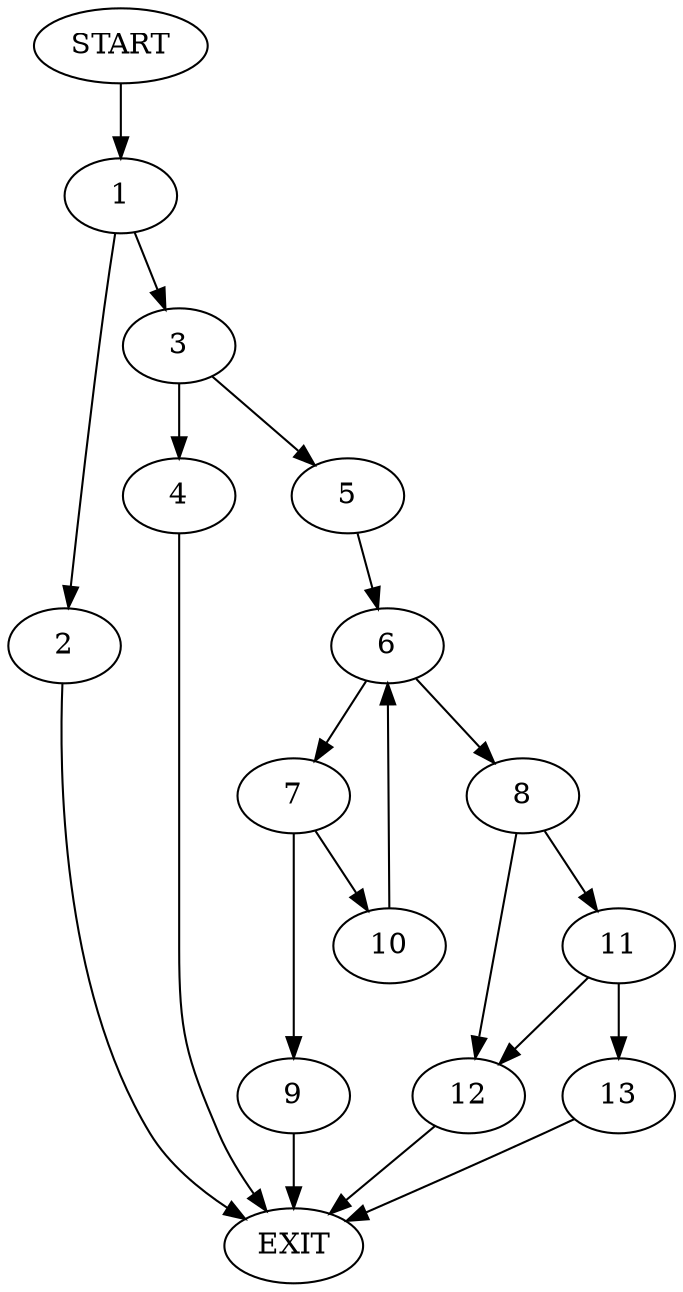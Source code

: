 digraph {
0 [label="START"]
14 [label="EXIT"]
0 -> 1
1 -> 2
1 -> 3
3 -> 4
3 -> 5
2 -> 14
4 -> 14
5 -> 6
6 -> 7
6 -> 8
7 -> 9
7 -> 10
8 -> 11
8 -> 12
9 -> 14
10 -> 6
11 -> 12
11 -> 13
12 -> 14
13 -> 14
}
